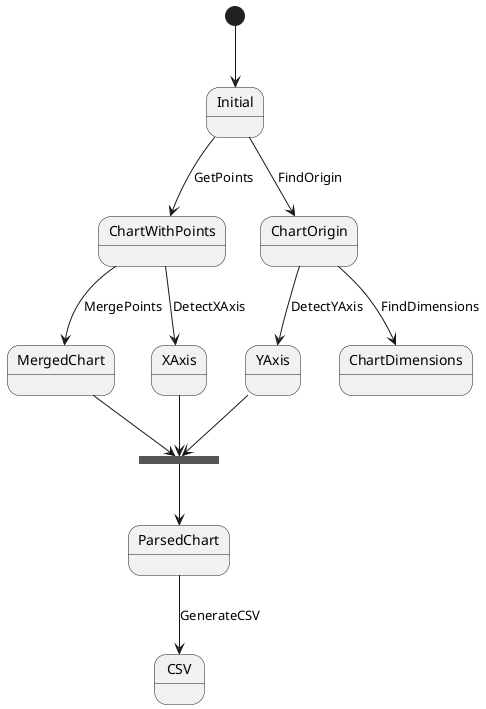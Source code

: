 @startuml

[*] --> Initial
Initial --> ChartWithPoints : GetPoints
ChartWithPoints --> MergedChart : MergePoints
Initial --> ChartOrigin : FindOrigin
ChartWithPoints --> XAxis : DetectXAxis
ChartOrigin --> YAxis : DetectYAxis

ChartOrigin --> ChartDimensions : FindDimensions

state csvJoin <<join>>
MergedChart --> csvJoin
XAxis --> csvJoin
YAxis --> csvJoin
csvJoin --> ParsedChart

ParsedChart --> CSV : GenerateCSV

@enduml
